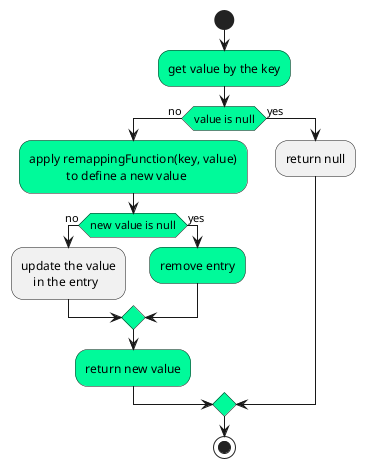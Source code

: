 @startuml
start
 #MediumSpringGreen:get value by the key;
 #MediumSpringGreen:if (value is null) then (no)
  #MediumSpringGreen:apply remappingFunction(key, value)\n            to define a new value;
   #MediumSpringGreen:if(new value is null) then (no)
   :update the value\n    in the entry;
   else(yes)
   #MediumSpringGreen:remove entry;
   endif
   #MediumSpringGreen:return new value;
   else (yes)
   :return null;
 endif
stop
@enduml